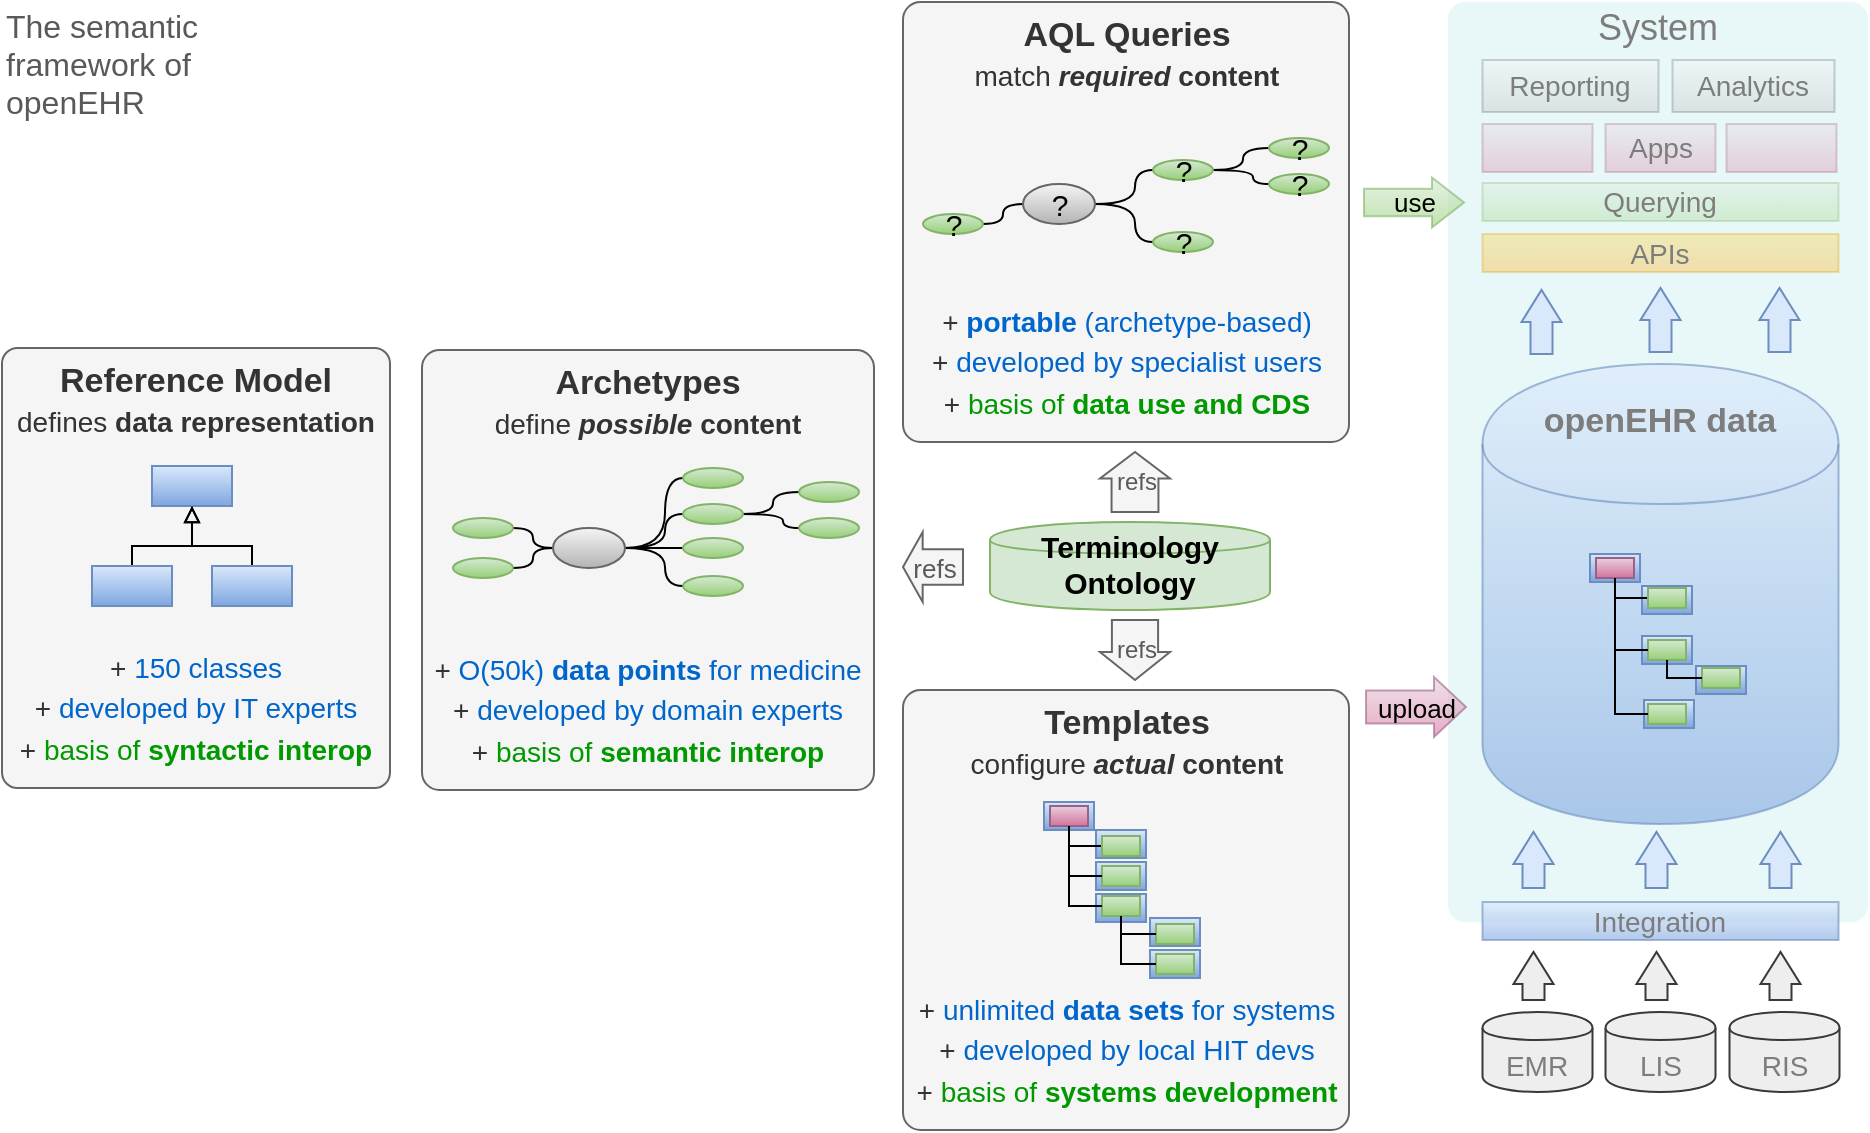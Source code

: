 <mxfile version="12.6.5" type="device"><diagram id="SYWNPmW1D7VxJ0_5kWFv" name="Page-1"><mxGraphModel dx="1366" dy="816" grid="1" gridSize="10" guides="1" tooltips="1" connect="1" arrows="1" fold="1" page="1" pageScale="1" pageWidth="1169" pageHeight="827" math="0" shadow="0"><root><mxCell id="0"/><mxCell id="1" parent="0"/><mxCell id="TeBr02L9c34X_-cYL-62-12" value="&lt;font style=&quot;font-size: 18px;&quot;&gt;System&lt;br style=&quot;font-size: 18px;&quot;&gt;&lt;/font&gt;" style="rounded=1;whiteSpace=wrap;html=1;arcSize=4;fontSize=18;verticalAlign=top;fontStyle=0;fillColor=#E8F7F7;strokeColor=none;align=center;spacingTop=-4;fontColor=#7D7D7D;" vertex="1" parent="1"><mxGeometry x="800" y="30" width="210" height="460" as="geometry"/></mxCell><mxCell id="m7mysJchfGq0zFKPfPqh-44" value="openEHR data" style="shape=cylinder;whiteSpace=wrap;html=1;boundedLbl=1;backgroundOutline=1;fontSize=17;fontStyle=1;fillColor=#dae8fc;strokeColor=#6c8ebf;verticalAlign=top;spacingTop=-28;gradientColor=#7ea6e0;opacity=60;fontColor=#7D7D7D;" parent="1" vertex="1"><mxGeometry x="817.25" y="211" width="178" height="230" as="geometry"/></mxCell><mxCell id="m7mysJchfGq0zFKPfPqh-97" value="" style="rounded=0;whiteSpace=wrap;html=1;fontSize=17;fillColor=#dae8fc;strokeColor=#6c8ebf;gradientColor=#7ea6e0;fontColor=#7D7D7D;" parent="1" vertex="1"><mxGeometry x="897.0" y="322" width="25" height="14" as="geometry"/></mxCell><mxCell id="m7mysJchfGq0zFKPfPqh-98" value="" style="rounded=0;whiteSpace=wrap;html=1;fontSize=17;fillColor=#dae8fc;strokeColor=#6c8ebf;gradientColor=#7ea6e0;fontColor=#7D7D7D;" parent="1" vertex="1"><mxGeometry x="897.0" y="347" width="25" height="14" as="geometry"/></mxCell><mxCell id="m7mysJchfGq0zFKPfPqh-99" value="" style="rounded=0;whiteSpace=wrap;html=1;fontSize=17;fillColor=#dae8fc;strokeColor=#6c8ebf;gradientColor=#7ea6e0;fontColor=#7D7D7D;" parent="1" vertex="1"><mxGeometry x="924.0" y="362" width="25" height="14" as="geometry"/></mxCell><mxCell id="m7mysJchfGq0zFKPfPqh-100" value="" style="rounded=0;whiteSpace=wrap;html=1;fontSize=17;fillColor=#dae8fc;strokeColor=#6c8ebf;gradientColor=#7ea6e0;fontColor=#7D7D7D;" parent="1" vertex="1"><mxGeometry x="898.0" y="379" width="25" height="14" as="geometry"/></mxCell><mxCell id="m7mysJchfGq0zFKPfPqh-101" value="" style="rounded=0;whiteSpace=wrap;html=1;fontSize=17;fillColor=#dae8fc;strokeColor=#6c8ebf;gradientColor=#7ea6e0;fontColor=#7D7D7D;" parent="1" vertex="1"><mxGeometry x="871.0" y="306" width="25" height="14" as="geometry"/></mxCell><mxCell id="m7mysJchfGq0zFKPfPqh-29" value="&lt;font&gt;Templates&lt;br&gt;&lt;/font&gt;&lt;font style=&quot;font-size: 14px&quot;&gt;&lt;span style=&quot;font-weight: normal&quot;&gt;configure&amp;nbsp;&lt;/span&gt;&lt;i&gt;actual&lt;/i&gt; content&lt;br&gt;&lt;br&gt;&lt;br&gt;&lt;br&gt;&lt;br&gt;&lt;br&gt;&lt;span style=&quot;font-weight: normal&quot;&gt;+ &lt;/span&gt;&lt;font color=&quot;#0066cc&quot; style=&quot;font-weight: normal&quot;&gt;unlimited &lt;/font&gt;&lt;font color=&quot;#0066cc&quot;&gt;data sets&lt;/font&gt;&lt;font color=&quot;#0066cc&quot; style=&quot;font-weight: normal&quot;&gt; for systems&lt;/font&gt;&lt;br&gt;&lt;span style=&quot;font-weight: normal&quot;&gt;+ &lt;/span&gt;&lt;font color=&quot;#0066cc&quot; style=&quot;font-weight: normal&quot;&gt;developed by local HIT devs&lt;/font&gt;&lt;br&gt;&lt;span style=&quot;font-weight: normal&quot;&gt;+ &lt;/span&gt;&lt;font color=&quot;#009900&quot;&gt;&lt;span style=&quot;font-weight: normal&quot;&gt;basis of &lt;/span&gt;systems development&lt;/font&gt;&lt;br&gt;&lt;/font&gt;" style="rounded=1;whiteSpace=wrap;html=1;arcSize=4;fontSize=17;verticalAlign=top;fontStyle=1;fillColor=#f5f5f5;strokeColor=#666666;fontColor=#333333;" parent="1" vertex="1"><mxGeometry x="527.5" y="374" width="223" height="220" as="geometry"/></mxCell><mxCell id="m7mysJchfGq0zFKPfPqh-92" value="" style="rounded=0;whiteSpace=wrap;html=1;fontSize=17;fillColor=#dae8fc;strokeColor=#6c8ebf;gradientColor=#7ea6e0;" parent="1" vertex="1"><mxGeometry x="624" y="444" width="25" height="14" as="geometry"/></mxCell><mxCell id="m7mysJchfGq0zFKPfPqh-93" value="" style="rounded=0;whiteSpace=wrap;html=1;fontSize=17;fillColor=#dae8fc;strokeColor=#6c8ebf;gradientColor=#7ea6e0;" parent="1" vertex="1"><mxGeometry x="624.0" y="460" width="25" height="14" as="geometry"/></mxCell><mxCell id="m7mysJchfGq0zFKPfPqh-94" value="" style="rounded=0;whiteSpace=wrap;html=1;fontSize=17;fillColor=#dae8fc;strokeColor=#6c8ebf;gradientColor=#7ea6e0;" parent="1" vertex="1"><mxGeometry x="651" y="488" width="25" height="14" as="geometry"/></mxCell><mxCell id="m7mysJchfGq0zFKPfPqh-95" value="" style="rounded=0;whiteSpace=wrap;html=1;fontSize=17;fillColor=#dae8fc;strokeColor=#6c8ebf;gradientColor=#7ea6e0;" parent="1" vertex="1"><mxGeometry x="651.0" y="504" width="25" height="14" as="geometry"/></mxCell><mxCell id="m7mysJchfGq0zFKPfPqh-96" value="" style="rounded=0;whiteSpace=wrap;html=1;fontSize=17;fillColor=#dae8fc;strokeColor=#6c8ebf;gradientColor=#7ea6e0;" parent="1" vertex="1"><mxGeometry x="624" y="476" width="25" height="14" as="geometry"/></mxCell><mxCell id="m7mysJchfGq0zFKPfPqh-6" value="Reference Model&lt;br&gt;&lt;font style=&quot;font-size: 14px&quot;&gt;&lt;span style=&quot;font-weight: normal&quot;&gt;defines &lt;/span&gt;data representation&lt;br&gt;&lt;br&gt;&lt;br&gt;&lt;br&gt;&lt;br&gt;&lt;br&gt;&lt;span style=&quot;font-weight: normal&quot;&gt;+ &lt;/span&gt;&lt;font color=&quot;#0066cc&quot; style=&quot;font-weight: normal&quot;&gt;150 classes&lt;/font&gt;&lt;br&gt;&lt;span style=&quot;font-weight: normal&quot;&gt;+ &lt;/span&gt;&lt;font color=&quot;#0066cc&quot; style=&quot;font-weight: normal&quot;&gt;developed by IT experts&lt;/font&gt;&lt;br&gt;&lt;span style=&quot;font-weight: normal&quot;&gt;+ &lt;/span&gt;&lt;font color=&quot;#009900&quot;&gt;&lt;span style=&quot;font-weight: normal&quot;&gt;basis of &lt;/span&gt;syntactic interop&lt;/font&gt;&lt;br&gt;&lt;/font&gt;" style="rounded=1;whiteSpace=wrap;html=1;arcSize=4;fontSize=17;verticalAlign=top;fontStyle=1;fillColor=#f5f5f5;strokeColor=#666666;fontColor=#333333;" parent="1" vertex="1"><mxGeometry x="77" y="203" width="194" height="220" as="geometry"/></mxCell><mxCell id="m7mysJchfGq0zFKPfPqh-1" value="" style="rounded=0;whiteSpace=wrap;html=1;fillColor=#dae8fc;strokeColor=#6c8ebf;gradientColor=#7ea6e0;" parent="1" vertex="1"><mxGeometry x="152" y="262" width="40" height="20" as="geometry"/></mxCell><mxCell id="m7mysJchfGq0zFKPfPqh-5" style="edgeStyle=orthogonalEdgeStyle;rounded=0;orthogonalLoop=1;jettySize=auto;html=1;entryX=0.5;entryY=1;entryDx=0;entryDy=0;endArrow=block;endFill=0;exitX=0.5;exitY=0;exitDx=0;exitDy=0;" parent="1" source="m7mysJchfGq0zFKPfPqh-2" target="m7mysJchfGq0zFKPfPqh-1" edge="1"><mxGeometry relative="1" as="geometry"><Array as="points"><mxPoint x="142" y="302"/><mxPoint x="172" y="302"/></Array></mxGeometry></mxCell><mxCell id="m7mysJchfGq0zFKPfPqh-2" value="" style="rounded=0;whiteSpace=wrap;html=1;fillColor=#dae8fc;strokeColor=#6c8ebf;gradientColor=#7ea6e0;" parent="1" vertex="1"><mxGeometry x="122" y="312" width="40" height="20" as="geometry"/></mxCell><mxCell id="m7mysJchfGq0zFKPfPqh-4" style="edgeStyle=orthogonalEdgeStyle;rounded=0;orthogonalLoop=1;jettySize=auto;html=1;entryX=0.5;entryY=1;entryDx=0;entryDy=0;endArrow=block;endFill=0;exitX=0.5;exitY=0;exitDx=0;exitDy=0;" parent="1" source="m7mysJchfGq0zFKPfPqh-3" target="m7mysJchfGq0zFKPfPqh-1" edge="1"><mxGeometry relative="1" as="geometry"><Array as="points"><mxPoint x="202" y="302"/><mxPoint x="172" y="302"/></Array></mxGeometry></mxCell><mxCell id="m7mysJchfGq0zFKPfPqh-3" value="" style="rounded=0;whiteSpace=wrap;html=1;fillColor=#dae8fc;strokeColor=#6c8ebf;gradientColor=#7ea6e0;" parent="1" vertex="1"><mxGeometry x="182" y="312" width="40" height="20" as="geometry"/></mxCell><mxCell id="m7mysJchfGq0zFKPfPqh-7" value="&lt;font&gt;Archetypes&lt;br&gt;&lt;/font&gt;&lt;font style=&quot;font-size: 14px&quot;&gt;&lt;span style=&quot;font-weight: normal&quot;&gt;define&amp;nbsp;&lt;/span&gt;&lt;i&gt;possible&lt;/i&gt; content&lt;br&gt;&lt;br&gt;&lt;br&gt;&lt;br&gt;&lt;br&gt;&lt;br&gt;&lt;span style=&quot;font-weight: normal&quot;&gt;+ &lt;font color=&quot;#0066cc&quot;&gt;O(50k&lt;/font&gt;&lt;/span&gt;&lt;font color=&quot;#0066cc&quot; style=&quot;font-weight: normal&quot;&gt;)&amp;nbsp;&lt;/font&gt;&lt;font color=&quot;#0066cc&quot;&gt;data points&lt;/font&gt;&lt;font color=&quot;#0066cc&quot; style=&quot;font-weight: normal&quot;&gt; for medicine&lt;/font&gt;&lt;br&gt;&lt;span style=&quot;font-weight: normal&quot;&gt;+ &lt;/span&gt;&lt;font color=&quot;#0066cc&quot; style=&quot;font-weight: normal&quot;&gt;developed by domain experts&lt;/font&gt;&lt;br&gt;&lt;span style=&quot;font-weight: normal&quot;&gt;+ &lt;/span&gt;&lt;font color=&quot;#009900&quot;&gt;&lt;span style=&quot;font-weight: normal&quot;&gt;basis of &lt;/span&gt;semantic&lt;span style=&quot;font-weight: normal&quot;&gt; &lt;/span&gt;interop&lt;/font&gt;&lt;br&gt;&lt;/font&gt;" style="rounded=1;whiteSpace=wrap;html=1;arcSize=4;fontSize=17;verticalAlign=top;fontStyle=1;fillColor=#f5f5f5;strokeColor=#666666;fontColor=#333333;" parent="1" vertex="1"><mxGeometry x="287" y="204" width="226" height="220" as="geometry"/></mxCell><mxCell id="m7mysJchfGq0zFKPfPqh-11" style="edgeStyle=orthogonalEdgeStyle;rounded=0;orthogonalLoop=1;jettySize=auto;html=1;exitX=1;exitY=0.5;exitDx=0;exitDy=0;endArrow=none;endFill=0;fontSize=17;curved=1;entryX=0;entryY=0.5;entryDx=0;entryDy=0;" parent="1" source="m7mysJchfGq0zFKPfPqh-8" target="m7mysJchfGq0zFKPfPqh-9" edge="1"><mxGeometry relative="1" as="geometry"><mxPoint x="422.5" y="343" as="targetPoint"/><Array as="points"><mxPoint x="408.5" y="303"/><mxPoint x="408.5" y="268"/></Array></mxGeometry></mxCell><mxCell id="m7mysJchfGq0zFKPfPqh-15" style="edgeStyle=orthogonalEdgeStyle;curved=1;rounded=0;orthogonalLoop=1;jettySize=auto;html=1;entryX=0;entryY=0.5;entryDx=0;entryDy=0;endArrow=none;endFill=0;fontSize=17;" parent="1" source="m7mysJchfGq0zFKPfPqh-8" target="m7mysJchfGq0zFKPfPqh-12" edge="1"><mxGeometry relative="1" as="geometry"/></mxCell><mxCell id="m7mysJchfGq0zFKPfPqh-16" style="edgeStyle=orthogonalEdgeStyle;curved=1;rounded=0;orthogonalLoop=1;jettySize=auto;html=1;entryX=0;entryY=0.5;entryDx=0;entryDy=0;endArrow=none;endFill=0;fontSize=17;" parent="1" source="m7mysJchfGq0zFKPfPqh-8" target="m7mysJchfGq0zFKPfPqh-13" edge="1"><mxGeometry relative="1" as="geometry"/></mxCell><mxCell id="m7mysJchfGq0zFKPfPqh-21" style="edgeStyle=orthogonalEdgeStyle;curved=1;rounded=0;orthogonalLoop=1;jettySize=auto;html=1;exitX=1;exitY=0.5;exitDx=0;exitDy=0;entryX=0;entryY=0.5;entryDx=0;entryDy=0;endArrow=none;endFill=0;fontSize=17;" parent="1" source="m7mysJchfGq0zFKPfPqh-8" target="m7mysJchfGq0zFKPfPqh-20" edge="1"><mxGeometry relative="1" as="geometry"/></mxCell><mxCell id="m7mysJchfGq0zFKPfPqh-23" style="edgeStyle=orthogonalEdgeStyle;curved=1;rounded=0;orthogonalLoop=1;jettySize=auto;html=1;exitX=0;exitY=0.5;exitDx=0;exitDy=0;entryX=1;entryY=0.5;entryDx=0;entryDy=0;endArrow=none;endFill=0;fontSize=17;" parent="1" source="m7mysJchfGq0zFKPfPqh-8" target="m7mysJchfGq0zFKPfPqh-22" edge="1"><mxGeometry relative="1" as="geometry"><Array as="points"><mxPoint x="342.5" y="303"/><mxPoint x="342.5" y="293"/></Array></mxGeometry></mxCell><mxCell id="m7mysJchfGq0zFKPfPqh-25" style="edgeStyle=orthogonalEdgeStyle;curved=1;rounded=0;orthogonalLoop=1;jettySize=auto;html=1;exitX=0;exitY=0.5;exitDx=0;exitDy=0;entryX=1;entryY=0.5;entryDx=0;entryDy=0;endArrow=none;endFill=0;fontSize=17;" parent="1" source="m7mysJchfGq0zFKPfPqh-8" target="m7mysJchfGq0zFKPfPqh-24" edge="1"><mxGeometry relative="1" as="geometry"><Array as="points"><mxPoint x="342.5" y="303"/><mxPoint x="342.5" y="313"/></Array></mxGeometry></mxCell><mxCell id="m7mysJchfGq0zFKPfPqh-8" value="" style="ellipse;whiteSpace=wrap;html=1;fontSize=17;gradientColor=#b3b3b3;fillColor=#f5f5f5;strokeColor=#666666;" parent="1" vertex="1"><mxGeometry x="352.5" y="293" width="36" height="20" as="geometry"/></mxCell><mxCell id="m7mysJchfGq0zFKPfPqh-9" value="" style="ellipse;whiteSpace=wrap;html=1;fontSize=17;fillColor=#d5e8d4;strokeColor=#82b366;gradientColor=#97d077;" parent="1" vertex="1"><mxGeometry x="417.5" y="263" width="30" height="10" as="geometry"/></mxCell><mxCell id="m7mysJchfGq0zFKPfPqh-17" style="edgeStyle=orthogonalEdgeStyle;curved=1;rounded=0;orthogonalLoop=1;jettySize=auto;html=1;exitX=1;exitY=0.5;exitDx=0;exitDy=0;entryX=0;entryY=0.5;entryDx=0;entryDy=0;endArrow=none;endFill=0;fontSize=17;" parent="1" source="m7mysJchfGq0zFKPfPqh-12" target="m7mysJchfGq0zFKPfPqh-14" edge="1"><mxGeometry relative="1" as="geometry"><Array as="points"><mxPoint x="462.5" y="286"/><mxPoint x="462.5" y="275"/></Array></mxGeometry></mxCell><mxCell id="m7mysJchfGq0zFKPfPqh-19" style="edgeStyle=orthogonalEdgeStyle;curved=1;rounded=0;orthogonalLoop=1;jettySize=auto;html=1;entryX=0;entryY=0.5;entryDx=0;entryDy=0;endArrow=none;endFill=0;fontSize=17;" parent="1" source="m7mysJchfGq0zFKPfPqh-12" target="m7mysJchfGq0zFKPfPqh-18" edge="1"><mxGeometry relative="1" as="geometry"/></mxCell><mxCell id="m7mysJchfGq0zFKPfPqh-12" value="" style="ellipse;whiteSpace=wrap;html=1;fontSize=17;fillColor=#d5e8d4;strokeColor=#82b366;gradientColor=#97d077;" parent="1" vertex="1"><mxGeometry x="417.5" y="281" width="30" height="10" as="geometry"/></mxCell><mxCell id="m7mysJchfGq0zFKPfPqh-13" value="" style="ellipse;whiteSpace=wrap;html=1;fontSize=17;fillColor=#d5e8d4;strokeColor=#82b366;gradientColor=#97d077;" parent="1" vertex="1"><mxGeometry x="417.5" y="317" width="30" height="10" as="geometry"/></mxCell><mxCell id="m7mysJchfGq0zFKPfPqh-14" value="" style="ellipse;whiteSpace=wrap;html=1;fontSize=17;fillColor=#d5e8d4;strokeColor=#82b366;gradientColor=#97d077;" parent="1" vertex="1"><mxGeometry x="475.5" y="270" width="30" height="10" as="geometry"/></mxCell><mxCell id="m7mysJchfGq0zFKPfPqh-18" value="" style="ellipse;whiteSpace=wrap;html=1;fontSize=17;fillColor=#d5e8d4;strokeColor=#82b366;gradientColor=#97d077;" parent="1" vertex="1"><mxGeometry x="475.5" y="288" width="30" height="10" as="geometry"/></mxCell><mxCell id="m7mysJchfGq0zFKPfPqh-20" value="" style="ellipse;whiteSpace=wrap;html=1;fontSize=17;fillColor=#d5e8d4;strokeColor=#82b366;gradientColor=#97d077;" parent="1" vertex="1"><mxGeometry x="417.5" y="298" width="30" height="10" as="geometry"/></mxCell><mxCell id="m7mysJchfGq0zFKPfPqh-22" value="" style="ellipse;whiteSpace=wrap;html=1;fontSize=17;gradientColor=#97d077;fillColor=#d5e8d4;strokeColor=#82b366;" parent="1" vertex="1"><mxGeometry x="302.5" y="288" width="30" height="10" as="geometry"/></mxCell><mxCell id="m7mysJchfGq0zFKPfPqh-24" value="" style="ellipse;whiteSpace=wrap;html=1;fontSize=17;gradientColor=#97d077;fillColor=#d5e8d4;strokeColor=#82b366;" parent="1" vertex="1"><mxGeometry x="302.5" y="308" width="30" height="10" as="geometry"/></mxCell><mxCell id="m7mysJchfGq0zFKPfPqh-43" value="&lt;font&gt;AQL Queries&lt;br&gt;&lt;/font&gt;&lt;font style=&quot;font-size: 14px&quot;&gt;&lt;span style=&quot;font-weight: normal&quot;&gt;match &lt;/span&gt;&lt;i&gt;required&lt;/i&gt;&amp;nbsp;content&lt;br&gt;&lt;br&gt;&lt;br&gt;&lt;br&gt;&lt;br&gt;&lt;br&gt;&lt;span style=&quot;font-weight: normal&quot;&gt;+ &lt;/span&gt;&lt;font color=&quot;#0066cc&quot;&gt;portable&lt;span style=&quot;font-weight: normal&quot;&gt; (archetype-based)&lt;/span&gt;&lt;/font&gt;&lt;br&gt;&lt;span style=&quot;font-weight: normal&quot;&gt;+ &lt;/span&gt;&lt;font color=&quot;#0066cc&quot; style=&quot;font-weight: normal&quot;&gt;developed by specialist users&lt;/font&gt;&lt;br&gt;&lt;span style=&quot;font-weight: normal&quot;&gt;+ &lt;/span&gt;&lt;font color=&quot;#009900&quot;&gt;&lt;span style=&quot;font-weight: normal&quot;&gt;basis of &lt;/span&gt;data use and CDS&lt;/font&gt;&lt;br&gt;&lt;/font&gt;" style="rounded=1;whiteSpace=wrap;html=1;arcSize=4;fontSize=17;verticalAlign=top;fontStyle=1;fillColor=#f5f5f5;strokeColor=#666666;fontColor=#333333;" parent="1" vertex="1"><mxGeometry x="527.5" y="30" width="223" height="220" as="geometry"/></mxCell><mxCell id="m7mysJchfGq0zFKPfPqh-45" style="edgeStyle=orthogonalEdgeStyle;rounded=0;orthogonalLoop=1;jettySize=auto;html=1;entryX=0;entryY=0.5;entryDx=0;entryDy=0;endArrow=none;endFill=0;fontSize=17;exitX=0.5;exitY=1;exitDx=0;exitDy=0;fontColor=#7D7D7D;" parent="1" source="m7mysJchfGq0zFKPfPqh-46" target="m7mysJchfGq0zFKPfPqh-47" edge="1"><mxGeometry relative="1" as="geometry"><Array as="points"><mxPoint x="884" y="328"/></Array></mxGeometry></mxCell><mxCell id="m7mysJchfGq0zFKPfPqh-46" value="" style="rounded=0;whiteSpace=wrap;html=1;fontSize=17;gradientColor=#d5739d;fillColor=#e6d0de;strokeColor=#996185;fontColor=#7D7D7D;" parent="1" vertex="1"><mxGeometry x="874" y="308" width="19" height="10" as="geometry"/></mxCell><mxCell id="m7mysJchfGq0zFKPfPqh-47" value="" style="rounded=0;whiteSpace=wrap;html=1;fontSize=17;gradientColor=#97d077;fillColor=#d5e8d4;strokeColor=#82b366;fontColor=#7D7D7D;" parent="1" vertex="1"><mxGeometry x="900" y="323" width="19" height="10" as="geometry"/></mxCell><mxCell id="m7mysJchfGq0zFKPfPqh-49" value="" style="rounded=0;whiteSpace=wrap;html=1;fontSize=17;gradientColor=#97d077;fillColor=#d5e8d4;strokeColor=#82b366;fontColor=#7D7D7D;" parent="1" vertex="1"><mxGeometry x="900" y="349" width="19" height="10" as="geometry"/></mxCell><mxCell id="m7mysJchfGq0zFKPfPqh-50" value="" style="rounded=0;whiteSpace=wrap;html=1;fontSize=17;gradientColor=#97d077;fillColor=#d5e8d4;strokeColor=#82b366;fontColor=#7D7D7D;" parent="1" vertex="1"><mxGeometry x="927" y="363" width="19" height="10" as="geometry"/></mxCell><mxCell id="m7mysJchfGq0zFKPfPqh-53" style="edgeStyle=orthogonalEdgeStyle;rounded=0;orthogonalLoop=1;jettySize=auto;html=1;entryX=0;entryY=0.5;entryDx=0;entryDy=0;endArrow=none;endFill=0;fontSize=17;exitX=0.5;exitY=1;exitDx=0;exitDy=0;fontColor=#7D7D7D;" parent="1" source="m7mysJchfGq0zFKPfPqh-46" target="m7mysJchfGq0zFKPfPqh-49" edge="1"><mxGeometry relative="1" as="geometry"><mxPoint x="883.714" y="331.143" as="sourcePoint"/><mxPoint x="900.286" y="354" as="targetPoint"/><Array as="points"><mxPoint x="884" y="354"/></Array></mxGeometry></mxCell><mxCell id="m7mysJchfGq0zFKPfPqh-54" style="edgeStyle=orthogonalEdgeStyle;rounded=0;orthogonalLoop=1;jettySize=auto;html=1;entryX=0;entryY=0.5;entryDx=0;entryDy=0;endArrow=none;endFill=0;fontSize=17;exitX=0.5;exitY=1;exitDx=0;exitDy=0;fontColor=#7D7D7D;" parent="1" source="m7mysJchfGq0zFKPfPqh-49" target="m7mysJchfGq0zFKPfPqh-50" edge="1"><mxGeometry relative="1" as="geometry"><mxPoint x="909.714" y="358.143" as="sourcePoint"/><mxPoint x="926.286" y="367.857" as="targetPoint"/><Array as="points"><mxPoint x="909" y="368"/></Array></mxGeometry></mxCell><mxCell id="m7mysJchfGq0zFKPfPqh-56" value="" style="rounded=0;whiteSpace=wrap;html=1;fontSize=17;gradientColor=#97d077;fillColor=#d5e8d4;strokeColor=#82b366;fontColor=#7D7D7D;" parent="1" vertex="1"><mxGeometry x="900" y="381" width="19" height="10" as="geometry"/></mxCell><mxCell id="m7mysJchfGq0zFKPfPqh-57" style="edgeStyle=orthogonalEdgeStyle;rounded=0;orthogonalLoop=1;jettySize=auto;html=1;entryX=0;entryY=0.5;entryDx=0;entryDy=0;endArrow=none;endFill=0;fontSize=17;exitX=0.5;exitY=1;exitDx=0;exitDy=0;fontColor=#7D7D7D;" parent="1" source="m7mysJchfGq0zFKPfPqh-46" target="m7mysJchfGq0zFKPfPqh-56" edge="1"><mxGeometry relative="1" as="geometry"><mxPoint x="883.571" y="342.857" as="sourcePoint"/><mxPoint x="900.286" y="379" as="targetPoint"/><Array as="points"><mxPoint x="884" y="386"/></Array></mxGeometry></mxCell><mxCell id="m7mysJchfGq0zFKPfPqh-58" value="upload" style="html=1;shadow=0;dashed=0;align=center;verticalAlign=middle;shape=mxgraph.arrows2.arrow;dy=0.45;dx=16;notch=0;fontSize=13;fillColor=#e6d0de;strokeColor=#996185;gradientColor=#d5739d;opacity=60;" parent="1" vertex="1"><mxGeometry x="759" y="367.5" width="50" height="30" as="geometry"/></mxCell><mxCell id="m7mysJchfGq0zFKPfPqh-65" value="" style="rounded=0;whiteSpace=wrap;html=1;fontSize=14;fillColor=#e6d0de;strokeColor=#996185;fontStyle=0;gradientColor=#d5739d;opacity=30;fontColor=#7D7D7D;" parent="1" vertex="1"><mxGeometry x="817.25" y="91" width="55" height="24" as="geometry"/></mxCell><mxCell id="m7mysJchfGq0zFKPfPqh-66" value="Reporting" style="rounded=0;whiteSpace=wrap;html=1;fontSize=14;fillColor=#f5f5f5;strokeColor=#666666;fontStyle=0;gradientColor=#b3b3b3;opacity=30;fontColor=#7D7D7D;" parent="1" vertex="1"><mxGeometry x="817.25" y="59" width="88" height="26" as="geometry"/></mxCell><mxCell id="m7mysJchfGq0zFKPfPqh-67" value="Analytics" style="rounded=0;whiteSpace=wrap;html=1;fontSize=14;fillColor=#f5f5f5;strokeColor=#666666;fontStyle=0;gradientColor=#b3b3b3;opacity=30;fontColor=#7D7D7D;" parent="1" vertex="1"><mxGeometry x="912.25" y="59" width="81" height="26" as="geometry"/></mxCell><mxCell id="m7mysJchfGq0zFKPfPqh-69" style="edgeStyle=orthogonalEdgeStyle;curved=1;rounded=0;orthogonalLoop=1;jettySize=auto;html=1;entryX=0;entryY=0.5;entryDx=0;entryDy=0;endArrow=none;endFill=0;fontSize=15;" parent="1" source="m7mysJchfGq0zFKPfPqh-74" target="m7mysJchfGq0zFKPfPqh-78" edge="1"><mxGeometry relative="1" as="geometry"/></mxCell><mxCell id="m7mysJchfGq0zFKPfPqh-70" style="edgeStyle=orthogonalEdgeStyle;curved=1;rounded=0;orthogonalLoop=1;jettySize=auto;html=1;entryX=0;entryY=0.5;entryDx=0;entryDy=0;endArrow=none;endFill=0;fontSize=15;" parent="1" source="m7mysJchfGq0zFKPfPqh-74" target="m7mysJchfGq0zFKPfPqh-79" edge="1"><mxGeometry relative="1" as="geometry"/></mxCell><mxCell id="m7mysJchfGq0zFKPfPqh-73" style="edgeStyle=orthogonalEdgeStyle;curved=1;rounded=0;orthogonalLoop=1;jettySize=auto;html=1;exitX=0;exitY=0.5;exitDx=0;exitDy=0;entryX=1;entryY=0.5;entryDx=0;entryDy=0;endArrow=none;endFill=0;fontSize=15;" parent="1" source="m7mysJchfGq0zFKPfPqh-74" target="m7mysJchfGq0zFKPfPqh-84" edge="1"><mxGeometry relative="1" as="geometry"><Array as="points"><mxPoint x="577.5" y="131"/><mxPoint x="577.5" y="141"/></Array></mxGeometry></mxCell><mxCell id="m7mysJchfGq0zFKPfPqh-74" value="?" style="ellipse;whiteSpace=wrap;html=1;fontSize=15;gradientColor=#b3b3b3;fillColor=#f5f5f5;strokeColor=#666666;" parent="1" vertex="1"><mxGeometry x="587.5" y="121" width="36" height="20" as="geometry"/></mxCell><mxCell id="m7mysJchfGq0zFKPfPqh-76" style="edgeStyle=orthogonalEdgeStyle;curved=1;rounded=0;orthogonalLoop=1;jettySize=auto;html=1;exitX=1;exitY=0.5;exitDx=0;exitDy=0;entryX=0;entryY=0.5;entryDx=0;entryDy=0;endArrow=none;endFill=0;fontSize=15;" parent="1" source="m7mysJchfGq0zFKPfPqh-78" target="m7mysJchfGq0zFKPfPqh-80" edge="1"><mxGeometry relative="1" as="geometry"><Array as="points"><mxPoint x="697.5" y="114"/><mxPoint x="697.5" y="103"/></Array></mxGeometry></mxCell><mxCell id="m7mysJchfGq0zFKPfPqh-77" style="edgeStyle=orthogonalEdgeStyle;curved=1;rounded=0;orthogonalLoop=1;jettySize=auto;html=1;entryX=0;entryY=0.5;entryDx=0;entryDy=0;endArrow=none;endFill=0;fontSize=15;" parent="1" source="m7mysJchfGq0zFKPfPqh-78" target="m7mysJchfGq0zFKPfPqh-81" edge="1"><mxGeometry relative="1" as="geometry"/></mxCell><mxCell id="m7mysJchfGq0zFKPfPqh-78" value="?" style="ellipse;whiteSpace=wrap;html=1;fontSize=15;fillColor=#d5e8d4;strokeColor=#82b366;gradientColor=#97d077;" parent="1" vertex="1"><mxGeometry x="652.5" y="109" width="30" height="10" as="geometry"/></mxCell><mxCell id="m7mysJchfGq0zFKPfPqh-79" value="?" style="ellipse;whiteSpace=wrap;html=1;fontSize=15;fillColor=#d5e8d4;strokeColor=#82b366;gradientColor=#97d077;" parent="1" vertex="1"><mxGeometry x="652.5" y="145" width="30" height="10" as="geometry"/></mxCell><mxCell id="m7mysJchfGq0zFKPfPqh-80" value="?" style="ellipse;whiteSpace=wrap;html=1;fontSize=15;fillColor=#d5e8d4;strokeColor=#82b366;gradientColor=#97d077;" parent="1" vertex="1"><mxGeometry x="710.5" y="98" width="30" height="10" as="geometry"/></mxCell><mxCell id="m7mysJchfGq0zFKPfPqh-81" value="?" style="ellipse;whiteSpace=wrap;html=1;fontSize=15;fillColor=#d5e8d4;strokeColor=#82b366;gradientColor=#97d077;" parent="1" vertex="1"><mxGeometry x="710.5" y="116" width="30" height="10" as="geometry"/></mxCell><mxCell id="m7mysJchfGq0zFKPfPqh-84" value="?" style="ellipse;whiteSpace=wrap;html=1;fontSize=15;gradientColor=#97d077;fillColor=#d5e8d4;strokeColor=#82b366;" parent="1" vertex="1"><mxGeometry x="537.5" y="136" width="30" height="10" as="geometry"/></mxCell><mxCell id="m7mysJchfGq0zFKPfPqh-85" value="The semantic &lt;br&gt;framework of &lt;br&gt;openEHR" style="text;html=1;align=left;verticalAlign=middle;resizable=0;points=[];;autosize=1;fontSize=16;fontColor=#595959;" parent="1" vertex="1"><mxGeometry x="77" y="31" width="110" height="60" as="geometry"/></mxCell><mxCell id="m7mysJchfGq0zFKPfPqh-86" value="Terminology&lt;br&gt;Ontology" style="shape=cylinder;whiteSpace=wrap;html=1;boundedLbl=1;backgroundOutline=1;fontSize=15;fontStyle=1;fillColor=#d5e8d4;strokeColor=#82b366;verticalAlign=top;spacingTop=-16;" parent="1" vertex="1"><mxGeometry x="571" y="290" width="140" height="44" as="geometry"/></mxCell><mxCell id="m7mysJchfGq0zFKPfPqh-89" value="use" style="html=1;shadow=0;dashed=0;align=center;verticalAlign=middle;shape=mxgraph.arrows2.arrow;dy=0.45;dx=16;notch=0;fontSize=13;fillColor=#d5e8d4;strokeColor=#82b366;gradientColor=#97d077;opacity=60;" parent="1" vertex="1"><mxGeometry x="758" y="117.75" width="50" height="25" as="geometry"/></mxCell><mxCell id="m7mysJchfGq0zFKPfPqh-91" value="" style="rounded=0;whiteSpace=wrap;html=1;fontSize=17;fillColor=#dae8fc;strokeColor=#6c8ebf;gradientColor=#7ea6e0;" parent="1" vertex="1"><mxGeometry x="598" y="430" width="25" height="14" as="geometry"/></mxCell><mxCell id="m7mysJchfGq0zFKPfPqh-37" style="edgeStyle=orthogonalEdgeStyle;rounded=0;orthogonalLoop=1;jettySize=auto;html=1;entryX=0;entryY=0.5;entryDx=0;entryDy=0;endArrow=none;endFill=0;fontSize=17;exitX=0.5;exitY=1;exitDx=0;exitDy=0;" parent="1" source="m7mysJchfGq0zFKPfPqh-31" target="m7mysJchfGq0zFKPfPqh-32" edge="1"><mxGeometry relative="1" as="geometry"><Array as="points"><mxPoint x="610" y="452"/></Array></mxGeometry></mxCell><mxCell id="m7mysJchfGq0zFKPfPqh-31" value="" style="rounded=0;whiteSpace=wrap;html=1;fontSize=17;gradientColor=#d5739d;fillColor=#e6d0de;strokeColor=#996185;" parent="1" vertex="1"><mxGeometry x="601" y="432" width="19" height="10" as="geometry"/></mxCell><mxCell id="m7mysJchfGq0zFKPfPqh-32" value="" style="rounded=0;whiteSpace=wrap;html=1;fontSize=17;gradientColor=#97d077;fillColor=#d5e8d4;strokeColor=#82b366;" parent="1" vertex="1"><mxGeometry x="627" y="447" width="19" height="10" as="geometry"/></mxCell><mxCell id="m7mysJchfGq0zFKPfPqh-33" value="" style="rounded=0;whiteSpace=wrap;html=1;fontSize=17;gradientColor=#97d077;fillColor=#d5e8d4;strokeColor=#82b366;" parent="1" vertex="1"><mxGeometry x="627" y="462" width="19" height="10" as="geometry"/></mxCell><mxCell id="m7mysJchfGq0zFKPfPqh-34" value="" style="rounded=0;whiteSpace=wrap;html=1;fontSize=17;gradientColor=#97d077;fillColor=#d5e8d4;strokeColor=#82b366;" parent="1" vertex="1"><mxGeometry x="627" y="477" width="19" height="10" as="geometry"/></mxCell><mxCell id="m7mysJchfGq0zFKPfPqh-35" value="" style="rounded=0;whiteSpace=wrap;html=1;fontSize=17;gradientColor=#97d077;fillColor=#d5e8d4;strokeColor=#82b366;" parent="1" vertex="1"><mxGeometry x="654" y="491" width="19" height="10" as="geometry"/></mxCell><mxCell id="m7mysJchfGq0zFKPfPqh-36" value="" style="rounded=0;whiteSpace=wrap;html=1;fontSize=17;gradientColor=#97d077;fillColor=#d5e8d4;strokeColor=#82b366;" parent="1" vertex="1"><mxGeometry x="654" y="506" width="19" height="10" as="geometry"/></mxCell><mxCell id="m7mysJchfGq0zFKPfPqh-38" style="edgeStyle=orthogonalEdgeStyle;rounded=0;orthogonalLoop=1;jettySize=auto;html=1;entryX=0;entryY=0.5;entryDx=0;entryDy=0;endArrow=none;endFill=0;fontSize=17;exitX=0.5;exitY=1;exitDx=0;exitDy=0;" parent="1" source="m7mysJchfGq0zFKPfPqh-31" target="m7mysJchfGq0zFKPfPqh-33" edge="1"><mxGeometry relative="1" as="geometry"><mxPoint x="610.714" y="452.143" as="sourcePoint"/><mxPoint x="627.286" y="461.857" as="targetPoint"/><Array as="points"><mxPoint x="610" y="467"/></Array></mxGeometry></mxCell><mxCell id="m7mysJchfGq0zFKPfPqh-39" style="edgeStyle=orthogonalEdgeStyle;rounded=0;orthogonalLoop=1;jettySize=auto;html=1;entryX=0;entryY=0.5;entryDx=0;entryDy=0;endArrow=none;endFill=0;fontSize=17;exitX=0.5;exitY=1;exitDx=0;exitDy=0;" parent="1" source="m7mysJchfGq0zFKPfPqh-31" target="m7mysJchfGq0zFKPfPqh-34" edge="1"><mxGeometry relative="1" as="geometry"><mxPoint x="610.714" y="455.143" as="sourcePoint"/><mxPoint x="627.286" y="478" as="targetPoint"/><Array as="points"><mxPoint x="610" y="482"/></Array></mxGeometry></mxCell><mxCell id="m7mysJchfGq0zFKPfPqh-40" style="edgeStyle=orthogonalEdgeStyle;rounded=0;orthogonalLoop=1;jettySize=auto;html=1;entryX=0;entryY=0.5;entryDx=0;entryDy=0;endArrow=none;endFill=0;fontSize=17;exitX=0.5;exitY=1;exitDx=0;exitDy=0;" parent="1" source="m7mysJchfGq0zFKPfPqh-34" target="m7mysJchfGq0zFKPfPqh-35" edge="1"><mxGeometry relative="1" as="geometry"><mxPoint x="636.714" y="482.143" as="sourcePoint"/><mxPoint x="653.286" y="491.857" as="targetPoint"/><Array as="points"><mxPoint x="637" y="496"/></Array></mxGeometry></mxCell><mxCell id="m7mysJchfGq0zFKPfPqh-41" style="edgeStyle=orthogonalEdgeStyle;rounded=0;orthogonalLoop=1;jettySize=auto;html=1;entryX=0;entryY=0.5;entryDx=0;entryDy=0;endArrow=none;endFill=0;fontSize=17;exitX=0.5;exitY=1;exitDx=0;exitDy=0;" parent="1" source="m7mysJchfGq0zFKPfPqh-34" target="m7mysJchfGq0zFKPfPqh-36" edge="1"><mxGeometry relative="1" as="geometry"><mxPoint x="636.714" y="482.143" as="sourcePoint"/><mxPoint x="653.286" y="505" as="targetPoint"/><Array as="points"><mxPoint x="637" y="511"/></Array></mxGeometry></mxCell><mxCell id="m7mysJchfGq0zFKPfPqh-102" value="EMR" style="shape=cylinder;whiteSpace=wrap;html=1;boundedLbl=1;backgroundOutline=1;fontSize=14;fontStyle=0;fillColor=#eeeeee;strokeColor=#36393d;verticalAlign=top;spacingTop=0;fontColor=#7D7D7D;" parent="1" vertex="1"><mxGeometry x="817.25" y="535" width="55" height="40" as="geometry"/></mxCell><mxCell id="m7mysJchfGq0zFKPfPqh-103" value="LIS" style="shape=cylinder;whiteSpace=wrap;html=1;boundedLbl=1;backgroundOutline=1;fontSize=14;fontStyle=0;fillColor=#eeeeee;strokeColor=#36393d;verticalAlign=top;spacingTop=0;fontColor=#7D7D7D;" parent="1" vertex="1"><mxGeometry x="878.75" y="535" width="55" height="40" as="geometry"/></mxCell><mxCell id="m7mysJchfGq0zFKPfPqh-104" value="RIS" style="shape=cylinder;whiteSpace=wrap;html=1;boundedLbl=1;backgroundOutline=1;fontSize=14;fontStyle=0;fillColor=#eeeeee;strokeColor=#36393d;verticalAlign=top;spacingTop=0;fontColor=#7D7D7D;" parent="1" vertex="1"><mxGeometry x="940.75" y="535" width="55" height="40" as="geometry"/></mxCell><mxCell id="m7mysJchfGq0zFKPfPqh-105" value="" style="html=1;shadow=0;dashed=0;align=center;verticalAlign=middle;shape=mxgraph.arrows2.arrow;dy=0.45;dx=16;notch=0;fontSize=17;fillColor=#dae8fc;strokeColor=#6c8ebf;rotation=-90;fontColor=#7D7D7D;" parent="1" vertex="1"><mxGeometry x="828.75" y="449" width="28" height="20" as="geometry"/></mxCell><mxCell id="m7mysJchfGq0zFKPfPqh-106" value="" style="html=1;shadow=0;align=center;verticalAlign=middle;shape=mxgraph.arrows2.arrow;dy=0.45;dx=16;notch=0;fontSize=17;fillColor=#dae8fc;strokeColor=#6c8ebf;rotation=-90;fontColor=#7D7D7D;" parent="1" vertex="1"><mxGeometry x="890.25" y="449" width="28" height="20" as="geometry"/></mxCell><mxCell id="m7mysJchfGq0zFKPfPqh-107" value="" style="html=1;shadow=0;align=center;verticalAlign=middle;shape=mxgraph.arrows2.arrow;dy=0.45;dx=16;notch=0;fontSize=17;fillColor=#dae8fc;strokeColor=#6c8ebf;rotation=-90;fontColor=#7D7D7D;" parent="1" vertex="1"><mxGeometry x="952.25" y="449" width="28" height="20" as="geometry"/></mxCell><mxCell id="eP5mHTIQgDUyNvsOVMST-4" value="" style="html=1;shadow=0;dashed=0;align=center;verticalAlign=middle;shape=mxgraph.arrows2.arrow;dy=0.45;dx=16;notch=0;fontSize=17;fillColor=#dae8fc;strokeColor=#6c8ebf;rotation=-90;fontStyle=0;fontColor=#7D7D7D;" parent="1" vertex="1"><mxGeometry x="830.75" y="180" width="32" height="20" as="geometry"/></mxCell><mxCell id="eP5mHTIQgDUyNvsOVMST-5" value="" style="html=1;shadow=0;align=center;verticalAlign=middle;shape=mxgraph.arrows2.arrow;dy=0.45;dx=16;notch=0;fontSize=17;fillColor=#dae8fc;strokeColor=#6c8ebf;rotation=-90;fontStyle=0;fontColor=#7D7D7D;" parent="1" vertex="1"><mxGeometry x="890.25" y="179" width="32" height="20" as="geometry"/></mxCell><mxCell id="eP5mHTIQgDUyNvsOVMST-6" value="" style="html=1;shadow=0;align=center;verticalAlign=middle;shape=mxgraph.arrows2.arrow;dy=0.45;dx=16;notch=0;fontSize=17;fillColor=#dae8fc;strokeColor=#6c8ebf;rotation=-90;fontStyle=0;fontColor=#7D7D7D;" parent="1" vertex="1"><mxGeometry x="949.75" y="179" width="32" height="20" as="geometry"/></mxCell><mxCell id="eP5mHTIQgDUyNvsOVMST-8" value="Apps" style="rounded=0;whiteSpace=wrap;html=1;fontSize=14;fillColor=#e6d0de;strokeColor=#996185;fontStyle=0;gradientColor=#d5739d;opacity=30;fontColor=#7D7D7D;" parent="1" vertex="1"><mxGeometry x="878.75" y="91" width="55" height="24" as="geometry"/></mxCell><mxCell id="eP5mHTIQgDUyNvsOVMST-10" value="" style="rounded=0;whiteSpace=wrap;html=1;fontSize=14;fillColor=#e6d0de;strokeColor=#996185;fontStyle=0;gradientColor=#d5739d;opacity=30;fontColor=#7D7D7D;" parent="1" vertex="1"><mxGeometry x="939.25" y="91" width="55" height="24" as="geometry"/></mxCell><mxCell id="eP5mHTIQgDUyNvsOVMST-11" value="APIs" style="rounded=0;whiteSpace=wrap;html=1;fontSize=14;fillColor=#ffcd28;strokeColor=#d79b00;fontStyle=0;gradientColor=#ffa500;opacity=30;fontColor=#7D7D7D;" parent="1" vertex="1"><mxGeometry x="817.25" y="146" width="178" height="19" as="geometry"/></mxCell><mxCell id="TeBr02L9c34X_-cYL-62-3" value="refs" style="html=1;shadow=0;dashed=0;align=center;verticalAlign=middle;shape=mxgraph.arrows2.arrow;dy=0.33;dx=13.21;direction=north;notch=0;fillColor=#f5f5f5;strokeColor=#666666;fontColor=#595959;" vertex="1" parent="1"><mxGeometry x="626" y="255" width="35" height="30" as="geometry"/></mxCell><mxCell id="TeBr02L9c34X_-cYL-62-4" value="refs" style="html=1;shadow=0;dashed=0;align=center;verticalAlign=middle;shape=mxgraph.arrows2.arrow;dy=0.34;dx=14.03;direction=south;notch=0;fillColor=#f5f5f5;strokeColor=#666666;fontColor=#595959;" vertex="1" parent="1"><mxGeometry x="626" y="339" width="35" height="30" as="geometry"/></mxCell><mxCell id="TeBr02L9c34X_-cYL-62-5" value="Integration" style="rounded=0;whiteSpace=wrap;html=1;fontSize=14;fillColor=#dae8fc;strokeColor=#6c8ebf;fontStyle=0;gradientColor=#7ea6e0;opacity=60;fontColor=#7D7D7D;" vertex="1" parent="1"><mxGeometry x="817.25" y="480" width="178" height="19" as="geometry"/></mxCell><mxCell id="TeBr02L9c34X_-cYL-62-8" value="Querying" style="rounded=0;whiteSpace=wrap;html=1;fontSize=14;fillColor=#d5e8d4;strokeColor=#82b366;fontStyle=0;gradientColor=#97d077;opacity=30;fontColor=#7D7D7D;" vertex="1" parent="1"><mxGeometry x="817.25" y="120.5" width="178" height="19" as="geometry"/></mxCell><mxCell id="TeBr02L9c34X_-cYL-62-11" value="refs" style="html=1;shadow=0;dashed=0;align=center;verticalAlign=middle;shape=mxgraph.arrows2.arrow;dy=0.49;dx=9.83;flipH=1;notch=0;fontSize=13;fontColor=#595959;fillColor=#f5f5f5;strokeColor=#666666;" vertex="1" parent="1"><mxGeometry x="527.5" y="295" width="30" height="35" as="geometry"/></mxCell><mxCell id="TeBr02L9c34X_-cYL-62-15" value="" style="html=1;shadow=0;dashed=0;align=center;verticalAlign=middle;shape=mxgraph.arrows2.arrow;dy=0.45;dx=16;notch=0;fontSize=17;fillColor=#eeeeee;strokeColor=#36393d;rotation=-90;fontColor=#7D7D7D;" vertex="1" parent="1"><mxGeometry x="830.75" y="507" width="24" height="20" as="geometry"/></mxCell><mxCell id="TeBr02L9c34X_-cYL-62-16" value="" style="html=1;shadow=0;align=center;verticalAlign=middle;shape=mxgraph.arrows2.arrow;dy=0.45;dx=16;notch=0;fontSize=17;fillColor=#eeeeee;strokeColor=#36393d;rotation=-90;fontColor=#7D7D7D;" vertex="1" parent="1"><mxGeometry x="892.25" y="507" width="24" height="20" as="geometry"/></mxCell><mxCell id="TeBr02L9c34X_-cYL-62-17" value="" style="html=1;shadow=0;align=center;verticalAlign=middle;shape=mxgraph.arrows2.arrow;dy=0.45;dx=16;notch=0;fontSize=17;fillColor=#eeeeee;strokeColor=#36393d;rotation=-90;fontColor=#7D7D7D;" vertex="1" parent="1"><mxGeometry x="954.25" y="507" width="24" height="20" as="geometry"/></mxCell></root></mxGraphModel></diagram></mxfile>